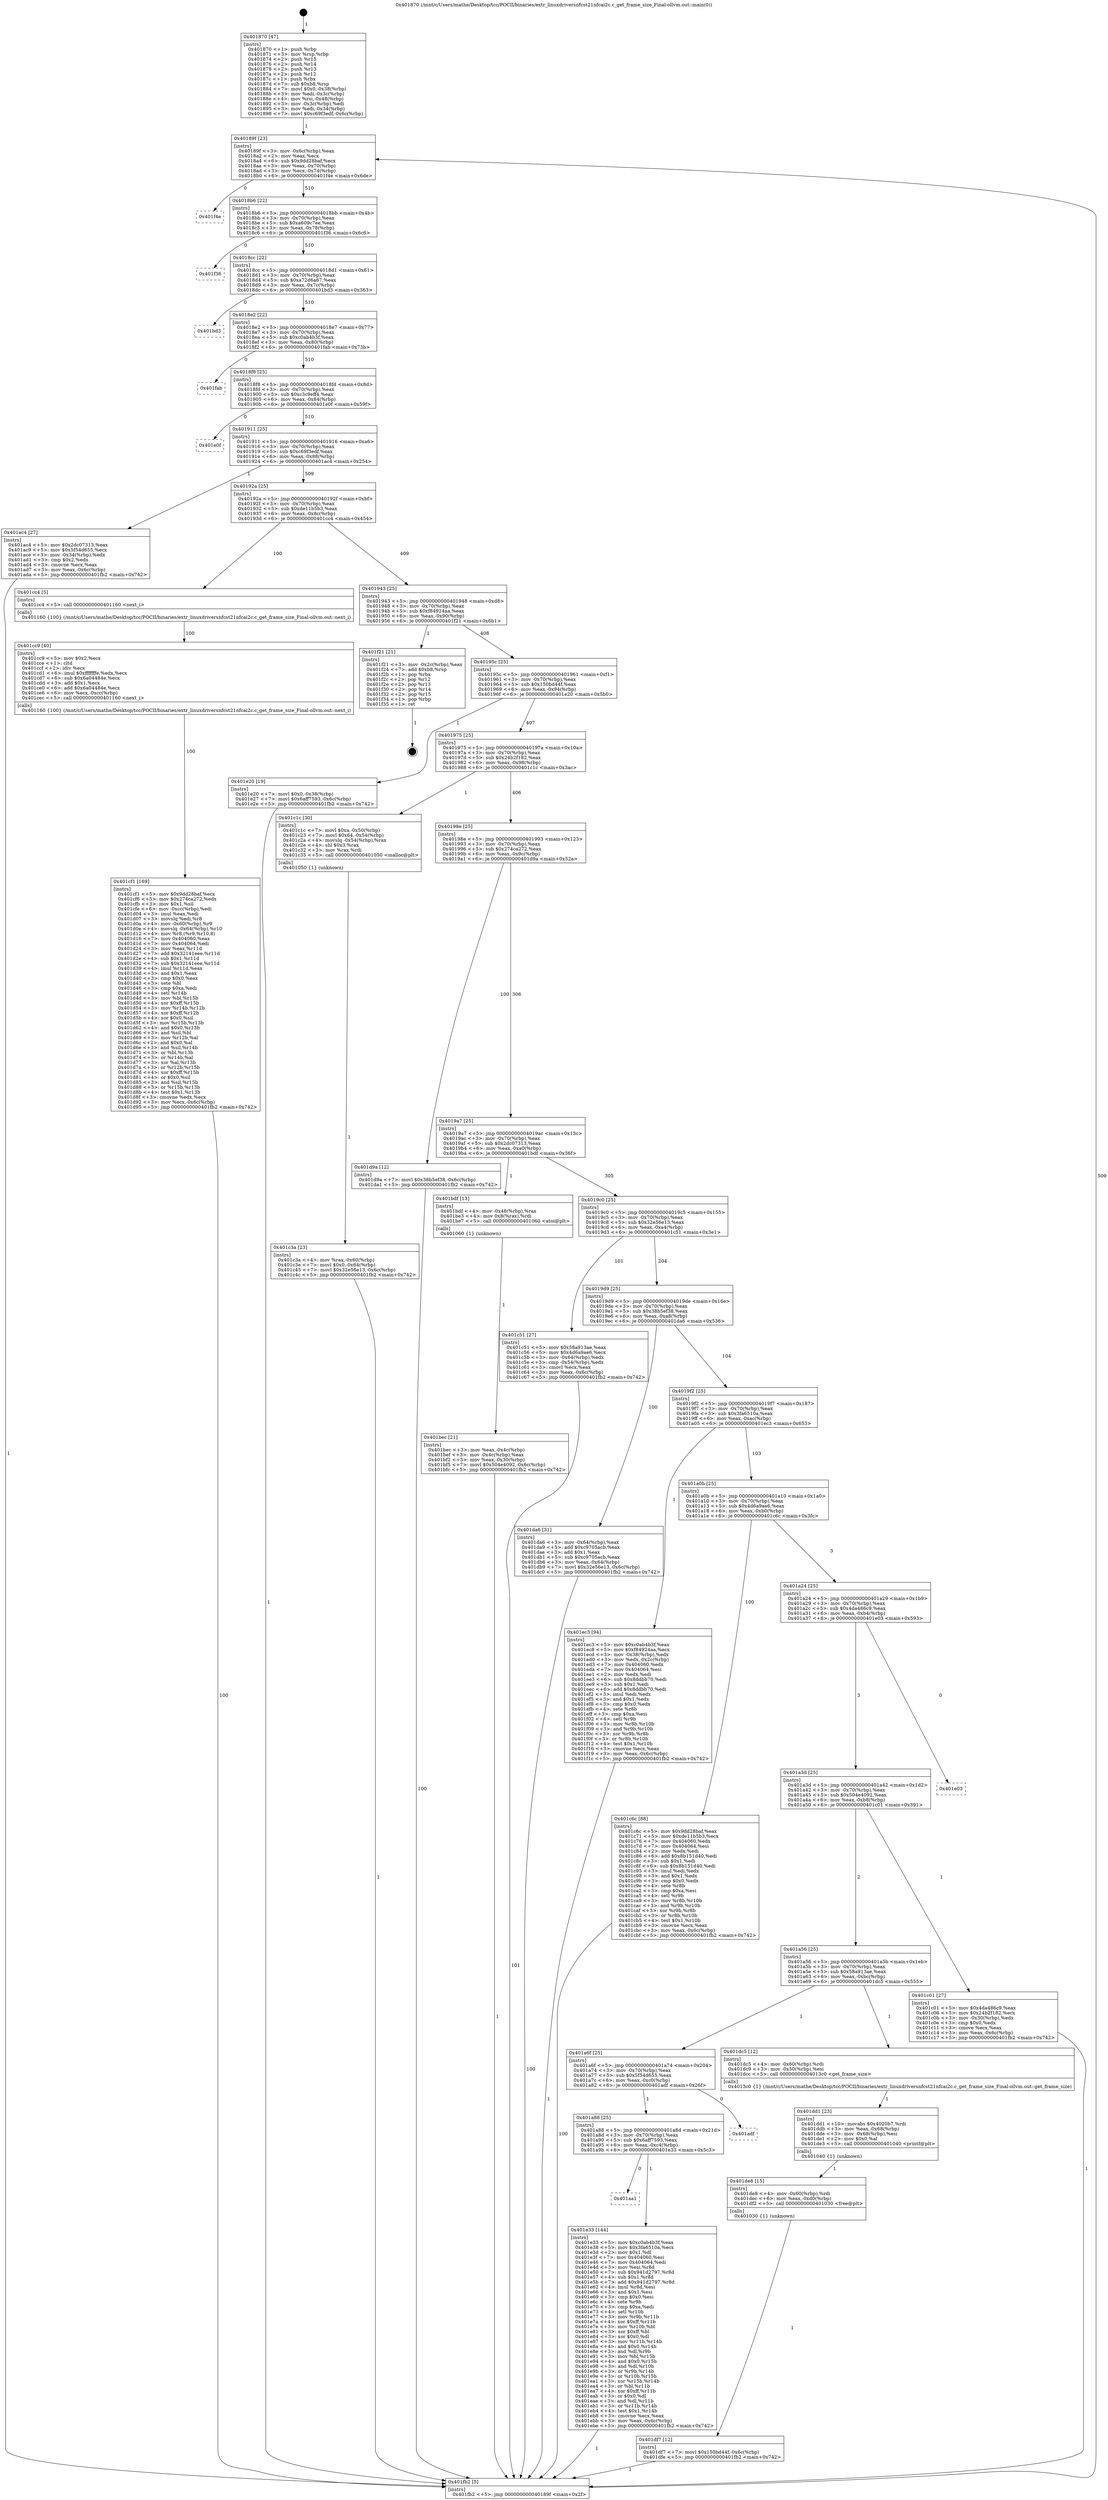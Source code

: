 digraph "0x401870" {
  label = "0x401870 (/mnt/c/Users/mathe/Desktop/tcc/POCII/binaries/extr_linuxdriversnfcst21nfcai2c.c_get_frame_size_Final-ollvm.out::main(0))"
  labelloc = "t"
  node[shape=record]

  Entry [label="",width=0.3,height=0.3,shape=circle,fillcolor=black,style=filled]
  "0x40189f" [label="{
     0x40189f [23]\l
     | [instrs]\l
     &nbsp;&nbsp;0x40189f \<+3\>: mov -0x6c(%rbp),%eax\l
     &nbsp;&nbsp;0x4018a2 \<+2\>: mov %eax,%ecx\l
     &nbsp;&nbsp;0x4018a4 \<+6\>: sub $0x9dd28baf,%ecx\l
     &nbsp;&nbsp;0x4018aa \<+3\>: mov %eax,-0x70(%rbp)\l
     &nbsp;&nbsp;0x4018ad \<+3\>: mov %ecx,-0x74(%rbp)\l
     &nbsp;&nbsp;0x4018b0 \<+6\>: je 0000000000401f4e \<main+0x6de\>\l
  }"]
  "0x401f4e" [label="{
     0x401f4e\l
  }", style=dashed]
  "0x4018b6" [label="{
     0x4018b6 [22]\l
     | [instrs]\l
     &nbsp;&nbsp;0x4018b6 \<+5\>: jmp 00000000004018bb \<main+0x4b\>\l
     &nbsp;&nbsp;0x4018bb \<+3\>: mov -0x70(%rbp),%eax\l
     &nbsp;&nbsp;0x4018be \<+5\>: sub $0xa609c7ee,%eax\l
     &nbsp;&nbsp;0x4018c3 \<+3\>: mov %eax,-0x78(%rbp)\l
     &nbsp;&nbsp;0x4018c6 \<+6\>: je 0000000000401f36 \<main+0x6c6\>\l
  }"]
  Exit [label="",width=0.3,height=0.3,shape=circle,fillcolor=black,style=filled,peripheries=2]
  "0x401f36" [label="{
     0x401f36\l
  }", style=dashed]
  "0x4018cc" [label="{
     0x4018cc [22]\l
     | [instrs]\l
     &nbsp;&nbsp;0x4018cc \<+5\>: jmp 00000000004018d1 \<main+0x61\>\l
     &nbsp;&nbsp;0x4018d1 \<+3\>: mov -0x70(%rbp),%eax\l
     &nbsp;&nbsp;0x4018d4 \<+5\>: sub $0xa72d6a67,%eax\l
     &nbsp;&nbsp;0x4018d9 \<+3\>: mov %eax,-0x7c(%rbp)\l
     &nbsp;&nbsp;0x4018dc \<+6\>: je 0000000000401bd3 \<main+0x363\>\l
  }"]
  "0x401aa1" [label="{
     0x401aa1\l
  }", style=dashed]
  "0x401bd3" [label="{
     0x401bd3\l
  }", style=dashed]
  "0x4018e2" [label="{
     0x4018e2 [22]\l
     | [instrs]\l
     &nbsp;&nbsp;0x4018e2 \<+5\>: jmp 00000000004018e7 \<main+0x77\>\l
     &nbsp;&nbsp;0x4018e7 \<+3\>: mov -0x70(%rbp),%eax\l
     &nbsp;&nbsp;0x4018ea \<+5\>: sub $0xc0ab4b3f,%eax\l
     &nbsp;&nbsp;0x4018ef \<+3\>: mov %eax,-0x80(%rbp)\l
     &nbsp;&nbsp;0x4018f2 \<+6\>: je 0000000000401fab \<main+0x73b\>\l
  }"]
  "0x401e33" [label="{
     0x401e33 [144]\l
     | [instrs]\l
     &nbsp;&nbsp;0x401e33 \<+5\>: mov $0xc0ab4b3f,%eax\l
     &nbsp;&nbsp;0x401e38 \<+5\>: mov $0x3fa6510a,%ecx\l
     &nbsp;&nbsp;0x401e3d \<+2\>: mov $0x1,%dl\l
     &nbsp;&nbsp;0x401e3f \<+7\>: mov 0x404060,%esi\l
     &nbsp;&nbsp;0x401e46 \<+7\>: mov 0x404064,%edi\l
     &nbsp;&nbsp;0x401e4d \<+3\>: mov %esi,%r8d\l
     &nbsp;&nbsp;0x401e50 \<+7\>: sub $0x941d2797,%r8d\l
     &nbsp;&nbsp;0x401e57 \<+4\>: sub $0x1,%r8d\l
     &nbsp;&nbsp;0x401e5b \<+7\>: add $0x941d2797,%r8d\l
     &nbsp;&nbsp;0x401e62 \<+4\>: imul %r8d,%esi\l
     &nbsp;&nbsp;0x401e66 \<+3\>: and $0x1,%esi\l
     &nbsp;&nbsp;0x401e69 \<+3\>: cmp $0x0,%esi\l
     &nbsp;&nbsp;0x401e6c \<+4\>: sete %r9b\l
     &nbsp;&nbsp;0x401e70 \<+3\>: cmp $0xa,%edi\l
     &nbsp;&nbsp;0x401e73 \<+4\>: setl %r10b\l
     &nbsp;&nbsp;0x401e77 \<+3\>: mov %r9b,%r11b\l
     &nbsp;&nbsp;0x401e7a \<+4\>: xor $0xff,%r11b\l
     &nbsp;&nbsp;0x401e7e \<+3\>: mov %r10b,%bl\l
     &nbsp;&nbsp;0x401e81 \<+3\>: xor $0xff,%bl\l
     &nbsp;&nbsp;0x401e84 \<+3\>: xor $0x0,%dl\l
     &nbsp;&nbsp;0x401e87 \<+3\>: mov %r11b,%r14b\l
     &nbsp;&nbsp;0x401e8a \<+4\>: and $0x0,%r14b\l
     &nbsp;&nbsp;0x401e8e \<+3\>: and %dl,%r9b\l
     &nbsp;&nbsp;0x401e91 \<+3\>: mov %bl,%r15b\l
     &nbsp;&nbsp;0x401e94 \<+4\>: and $0x0,%r15b\l
     &nbsp;&nbsp;0x401e98 \<+3\>: and %dl,%r10b\l
     &nbsp;&nbsp;0x401e9b \<+3\>: or %r9b,%r14b\l
     &nbsp;&nbsp;0x401e9e \<+3\>: or %r10b,%r15b\l
     &nbsp;&nbsp;0x401ea1 \<+3\>: xor %r15b,%r14b\l
     &nbsp;&nbsp;0x401ea4 \<+3\>: or %bl,%r11b\l
     &nbsp;&nbsp;0x401ea7 \<+4\>: xor $0xff,%r11b\l
     &nbsp;&nbsp;0x401eab \<+3\>: or $0x0,%dl\l
     &nbsp;&nbsp;0x401eae \<+3\>: and %dl,%r11b\l
     &nbsp;&nbsp;0x401eb1 \<+3\>: or %r11b,%r14b\l
     &nbsp;&nbsp;0x401eb4 \<+4\>: test $0x1,%r14b\l
     &nbsp;&nbsp;0x401eb8 \<+3\>: cmovne %ecx,%eax\l
     &nbsp;&nbsp;0x401ebb \<+3\>: mov %eax,-0x6c(%rbp)\l
     &nbsp;&nbsp;0x401ebe \<+5\>: jmp 0000000000401fb2 \<main+0x742\>\l
  }"]
  "0x401fab" [label="{
     0x401fab\l
  }", style=dashed]
  "0x4018f8" [label="{
     0x4018f8 [25]\l
     | [instrs]\l
     &nbsp;&nbsp;0x4018f8 \<+5\>: jmp 00000000004018fd \<main+0x8d\>\l
     &nbsp;&nbsp;0x4018fd \<+3\>: mov -0x70(%rbp),%eax\l
     &nbsp;&nbsp;0x401900 \<+5\>: sub $0xc3c9eff4,%eax\l
     &nbsp;&nbsp;0x401905 \<+6\>: mov %eax,-0x84(%rbp)\l
     &nbsp;&nbsp;0x40190b \<+6\>: je 0000000000401e0f \<main+0x59f\>\l
  }"]
  "0x401a88" [label="{
     0x401a88 [25]\l
     | [instrs]\l
     &nbsp;&nbsp;0x401a88 \<+5\>: jmp 0000000000401a8d \<main+0x21d\>\l
     &nbsp;&nbsp;0x401a8d \<+3\>: mov -0x70(%rbp),%eax\l
     &nbsp;&nbsp;0x401a90 \<+5\>: sub $0x6aff7593,%eax\l
     &nbsp;&nbsp;0x401a95 \<+6\>: mov %eax,-0xc4(%rbp)\l
     &nbsp;&nbsp;0x401a9b \<+6\>: je 0000000000401e33 \<main+0x5c3\>\l
  }"]
  "0x401e0f" [label="{
     0x401e0f\l
  }", style=dashed]
  "0x401911" [label="{
     0x401911 [25]\l
     | [instrs]\l
     &nbsp;&nbsp;0x401911 \<+5\>: jmp 0000000000401916 \<main+0xa6\>\l
     &nbsp;&nbsp;0x401916 \<+3\>: mov -0x70(%rbp),%eax\l
     &nbsp;&nbsp;0x401919 \<+5\>: sub $0xc69f3edf,%eax\l
     &nbsp;&nbsp;0x40191e \<+6\>: mov %eax,-0x88(%rbp)\l
     &nbsp;&nbsp;0x401924 \<+6\>: je 0000000000401ac4 \<main+0x254\>\l
  }"]
  "0x401adf" [label="{
     0x401adf\l
  }", style=dashed]
  "0x401ac4" [label="{
     0x401ac4 [27]\l
     | [instrs]\l
     &nbsp;&nbsp;0x401ac4 \<+5\>: mov $0x2dc07313,%eax\l
     &nbsp;&nbsp;0x401ac9 \<+5\>: mov $0x5f54d655,%ecx\l
     &nbsp;&nbsp;0x401ace \<+3\>: mov -0x34(%rbp),%edx\l
     &nbsp;&nbsp;0x401ad1 \<+3\>: cmp $0x2,%edx\l
     &nbsp;&nbsp;0x401ad4 \<+3\>: cmovne %ecx,%eax\l
     &nbsp;&nbsp;0x401ad7 \<+3\>: mov %eax,-0x6c(%rbp)\l
     &nbsp;&nbsp;0x401ada \<+5\>: jmp 0000000000401fb2 \<main+0x742\>\l
  }"]
  "0x40192a" [label="{
     0x40192a [25]\l
     | [instrs]\l
     &nbsp;&nbsp;0x40192a \<+5\>: jmp 000000000040192f \<main+0xbf\>\l
     &nbsp;&nbsp;0x40192f \<+3\>: mov -0x70(%rbp),%eax\l
     &nbsp;&nbsp;0x401932 \<+5\>: sub $0xde11b5b3,%eax\l
     &nbsp;&nbsp;0x401937 \<+6\>: mov %eax,-0x8c(%rbp)\l
     &nbsp;&nbsp;0x40193d \<+6\>: je 0000000000401cc4 \<main+0x454\>\l
  }"]
  "0x401fb2" [label="{
     0x401fb2 [5]\l
     | [instrs]\l
     &nbsp;&nbsp;0x401fb2 \<+5\>: jmp 000000000040189f \<main+0x2f\>\l
  }"]
  "0x401870" [label="{
     0x401870 [47]\l
     | [instrs]\l
     &nbsp;&nbsp;0x401870 \<+1\>: push %rbp\l
     &nbsp;&nbsp;0x401871 \<+3\>: mov %rsp,%rbp\l
     &nbsp;&nbsp;0x401874 \<+2\>: push %r15\l
     &nbsp;&nbsp;0x401876 \<+2\>: push %r14\l
     &nbsp;&nbsp;0x401878 \<+2\>: push %r13\l
     &nbsp;&nbsp;0x40187a \<+2\>: push %r12\l
     &nbsp;&nbsp;0x40187c \<+1\>: push %rbx\l
     &nbsp;&nbsp;0x40187d \<+7\>: sub $0xb8,%rsp\l
     &nbsp;&nbsp;0x401884 \<+7\>: movl $0x0,-0x38(%rbp)\l
     &nbsp;&nbsp;0x40188b \<+3\>: mov %edi,-0x3c(%rbp)\l
     &nbsp;&nbsp;0x40188e \<+4\>: mov %rsi,-0x48(%rbp)\l
     &nbsp;&nbsp;0x401892 \<+3\>: mov -0x3c(%rbp),%edi\l
     &nbsp;&nbsp;0x401895 \<+3\>: mov %edi,-0x34(%rbp)\l
     &nbsp;&nbsp;0x401898 \<+7\>: movl $0xc69f3edf,-0x6c(%rbp)\l
  }"]
  "0x401df7" [label="{
     0x401df7 [12]\l
     | [instrs]\l
     &nbsp;&nbsp;0x401df7 \<+7\>: movl $0x150bd44f,-0x6c(%rbp)\l
     &nbsp;&nbsp;0x401dfe \<+5\>: jmp 0000000000401fb2 \<main+0x742\>\l
  }"]
  "0x401cc4" [label="{
     0x401cc4 [5]\l
     | [instrs]\l
     &nbsp;&nbsp;0x401cc4 \<+5\>: call 0000000000401160 \<next_i\>\l
     | [calls]\l
     &nbsp;&nbsp;0x401160 \{100\} (/mnt/c/Users/mathe/Desktop/tcc/POCII/binaries/extr_linuxdriversnfcst21nfcai2c.c_get_frame_size_Final-ollvm.out::next_i)\l
  }"]
  "0x401943" [label="{
     0x401943 [25]\l
     | [instrs]\l
     &nbsp;&nbsp;0x401943 \<+5\>: jmp 0000000000401948 \<main+0xd8\>\l
     &nbsp;&nbsp;0x401948 \<+3\>: mov -0x70(%rbp),%eax\l
     &nbsp;&nbsp;0x40194b \<+5\>: sub $0xf84924aa,%eax\l
     &nbsp;&nbsp;0x401950 \<+6\>: mov %eax,-0x90(%rbp)\l
     &nbsp;&nbsp;0x401956 \<+6\>: je 0000000000401f21 \<main+0x6b1\>\l
  }"]
  "0x401de8" [label="{
     0x401de8 [15]\l
     | [instrs]\l
     &nbsp;&nbsp;0x401de8 \<+4\>: mov -0x60(%rbp),%rdi\l
     &nbsp;&nbsp;0x401dec \<+6\>: mov %eax,-0xd0(%rbp)\l
     &nbsp;&nbsp;0x401df2 \<+5\>: call 0000000000401030 \<free@plt\>\l
     | [calls]\l
     &nbsp;&nbsp;0x401030 \{1\} (unknown)\l
  }"]
  "0x401f21" [label="{
     0x401f21 [21]\l
     | [instrs]\l
     &nbsp;&nbsp;0x401f21 \<+3\>: mov -0x2c(%rbp),%eax\l
     &nbsp;&nbsp;0x401f24 \<+7\>: add $0xb8,%rsp\l
     &nbsp;&nbsp;0x401f2b \<+1\>: pop %rbx\l
     &nbsp;&nbsp;0x401f2c \<+2\>: pop %r12\l
     &nbsp;&nbsp;0x401f2e \<+2\>: pop %r13\l
     &nbsp;&nbsp;0x401f30 \<+2\>: pop %r14\l
     &nbsp;&nbsp;0x401f32 \<+2\>: pop %r15\l
     &nbsp;&nbsp;0x401f34 \<+1\>: pop %rbp\l
     &nbsp;&nbsp;0x401f35 \<+1\>: ret\l
  }"]
  "0x40195c" [label="{
     0x40195c [25]\l
     | [instrs]\l
     &nbsp;&nbsp;0x40195c \<+5\>: jmp 0000000000401961 \<main+0xf1\>\l
     &nbsp;&nbsp;0x401961 \<+3\>: mov -0x70(%rbp),%eax\l
     &nbsp;&nbsp;0x401964 \<+5\>: sub $0x150bd44f,%eax\l
     &nbsp;&nbsp;0x401969 \<+6\>: mov %eax,-0x94(%rbp)\l
     &nbsp;&nbsp;0x40196f \<+6\>: je 0000000000401e20 \<main+0x5b0\>\l
  }"]
  "0x401dd1" [label="{
     0x401dd1 [23]\l
     | [instrs]\l
     &nbsp;&nbsp;0x401dd1 \<+10\>: movabs $0x4020b7,%rdi\l
     &nbsp;&nbsp;0x401ddb \<+3\>: mov %eax,-0x68(%rbp)\l
     &nbsp;&nbsp;0x401dde \<+3\>: mov -0x68(%rbp),%esi\l
     &nbsp;&nbsp;0x401de1 \<+2\>: mov $0x0,%al\l
     &nbsp;&nbsp;0x401de3 \<+5\>: call 0000000000401040 \<printf@plt\>\l
     | [calls]\l
     &nbsp;&nbsp;0x401040 \{1\} (unknown)\l
  }"]
  "0x401e20" [label="{
     0x401e20 [19]\l
     | [instrs]\l
     &nbsp;&nbsp;0x401e20 \<+7\>: movl $0x0,-0x38(%rbp)\l
     &nbsp;&nbsp;0x401e27 \<+7\>: movl $0x6aff7593,-0x6c(%rbp)\l
     &nbsp;&nbsp;0x401e2e \<+5\>: jmp 0000000000401fb2 \<main+0x742\>\l
  }"]
  "0x401975" [label="{
     0x401975 [25]\l
     | [instrs]\l
     &nbsp;&nbsp;0x401975 \<+5\>: jmp 000000000040197a \<main+0x10a\>\l
     &nbsp;&nbsp;0x40197a \<+3\>: mov -0x70(%rbp),%eax\l
     &nbsp;&nbsp;0x40197d \<+5\>: sub $0x24b2f182,%eax\l
     &nbsp;&nbsp;0x401982 \<+6\>: mov %eax,-0x98(%rbp)\l
     &nbsp;&nbsp;0x401988 \<+6\>: je 0000000000401c1c \<main+0x3ac\>\l
  }"]
  "0x401a6f" [label="{
     0x401a6f [25]\l
     | [instrs]\l
     &nbsp;&nbsp;0x401a6f \<+5\>: jmp 0000000000401a74 \<main+0x204\>\l
     &nbsp;&nbsp;0x401a74 \<+3\>: mov -0x70(%rbp),%eax\l
     &nbsp;&nbsp;0x401a77 \<+5\>: sub $0x5f54d655,%eax\l
     &nbsp;&nbsp;0x401a7c \<+6\>: mov %eax,-0xc0(%rbp)\l
     &nbsp;&nbsp;0x401a82 \<+6\>: je 0000000000401adf \<main+0x26f\>\l
  }"]
  "0x401c1c" [label="{
     0x401c1c [30]\l
     | [instrs]\l
     &nbsp;&nbsp;0x401c1c \<+7\>: movl $0xa,-0x50(%rbp)\l
     &nbsp;&nbsp;0x401c23 \<+7\>: movl $0x64,-0x54(%rbp)\l
     &nbsp;&nbsp;0x401c2a \<+4\>: movslq -0x54(%rbp),%rax\l
     &nbsp;&nbsp;0x401c2e \<+4\>: shl $0x3,%rax\l
     &nbsp;&nbsp;0x401c32 \<+3\>: mov %rax,%rdi\l
     &nbsp;&nbsp;0x401c35 \<+5\>: call 0000000000401050 \<malloc@plt\>\l
     | [calls]\l
     &nbsp;&nbsp;0x401050 \{1\} (unknown)\l
  }"]
  "0x40198e" [label="{
     0x40198e [25]\l
     | [instrs]\l
     &nbsp;&nbsp;0x40198e \<+5\>: jmp 0000000000401993 \<main+0x123\>\l
     &nbsp;&nbsp;0x401993 \<+3\>: mov -0x70(%rbp),%eax\l
     &nbsp;&nbsp;0x401996 \<+5\>: sub $0x274ca272,%eax\l
     &nbsp;&nbsp;0x40199b \<+6\>: mov %eax,-0x9c(%rbp)\l
     &nbsp;&nbsp;0x4019a1 \<+6\>: je 0000000000401d9a \<main+0x52a\>\l
  }"]
  "0x401dc5" [label="{
     0x401dc5 [12]\l
     | [instrs]\l
     &nbsp;&nbsp;0x401dc5 \<+4\>: mov -0x60(%rbp),%rdi\l
     &nbsp;&nbsp;0x401dc9 \<+3\>: mov -0x50(%rbp),%esi\l
     &nbsp;&nbsp;0x401dcc \<+5\>: call 00000000004013c0 \<get_frame_size\>\l
     | [calls]\l
     &nbsp;&nbsp;0x4013c0 \{1\} (/mnt/c/Users/mathe/Desktop/tcc/POCII/binaries/extr_linuxdriversnfcst21nfcai2c.c_get_frame_size_Final-ollvm.out::get_frame_size)\l
  }"]
  "0x401d9a" [label="{
     0x401d9a [12]\l
     | [instrs]\l
     &nbsp;&nbsp;0x401d9a \<+7\>: movl $0x38b5ef38,-0x6c(%rbp)\l
     &nbsp;&nbsp;0x401da1 \<+5\>: jmp 0000000000401fb2 \<main+0x742\>\l
  }"]
  "0x4019a7" [label="{
     0x4019a7 [25]\l
     | [instrs]\l
     &nbsp;&nbsp;0x4019a7 \<+5\>: jmp 00000000004019ac \<main+0x13c\>\l
     &nbsp;&nbsp;0x4019ac \<+3\>: mov -0x70(%rbp),%eax\l
     &nbsp;&nbsp;0x4019af \<+5\>: sub $0x2dc07313,%eax\l
     &nbsp;&nbsp;0x4019b4 \<+6\>: mov %eax,-0xa0(%rbp)\l
     &nbsp;&nbsp;0x4019ba \<+6\>: je 0000000000401bdf \<main+0x36f\>\l
  }"]
  "0x401cf1" [label="{
     0x401cf1 [169]\l
     | [instrs]\l
     &nbsp;&nbsp;0x401cf1 \<+5\>: mov $0x9dd28baf,%ecx\l
     &nbsp;&nbsp;0x401cf6 \<+5\>: mov $0x274ca272,%edx\l
     &nbsp;&nbsp;0x401cfb \<+3\>: mov $0x1,%sil\l
     &nbsp;&nbsp;0x401cfe \<+6\>: mov -0xcc(%rbp),%edi\l
     &nbsp;&nbsp;0x401d04 \<+3\>: imul %eax,%edi\l
     &nbsp;&nbsp;0x401d07 \<+3\>: movslq %edi,%r8\l
     &nbsp;&nbsp;0x401d0a \<+4\>: mov -0x60(%rbp),%r9\l
     &nbsp;&nbsp;0x401d0e \<+4\>: movslq -0x64(%rbp),%r10\l
     &nbsp;&nbsp;0x401d12 \<+4\>: mov %r8,(%r9,%r10,8)\l
     &nbsp;&nbsp;0x401d16 \<+7\>: mov 0x404060,%eax\l
     &nbsp;&nbsp;0x401d1d \<+7\>: mov 0x404064,%edi\l
     &nbsp;&nbsp;0x401d24 \<+3\>: mov %eax,%r11d\l
     &nbsp;&nbsp;0x401d27 \<+7\>: add $0x32141eee,%r11d\l
     &nbsp;&nbsp;0x401d2e \<+4\>: sub $0x1,%r11d\l
     &nbsp;&nbsp;0x401d32 \<+7\>: sub $0x32141eee,%r11d\l
     &nbsp;&nbsp;0x401d39 \<+4\>: imul %r11d,%eax\l
     &nbsp;&nbsp;0x401d3d \<+3\>: and $0x1,%eax\l
     &nbsp;&nbsp;0x401d40 \<+3\>: cmp $0x0,%eax\l
     &nbsp;&nbsp;0x401d43 \<+3\>: sete %bl\l
     &nbsp;&nbsp;0x401d46 \<+3\>: cmp $0xa,%edi\l
     &nbsp;&nbsp;0x401d49 \<+4\>: setl %r14b\l
     &nbsp;&nbsp;0x401d4d \<+3\>: mov %bl,%r15b\l
     &nbsp;&nbsp;0x401d50 \<+4\>: xor $0xff,%r15b\l
     &nbsp;&nbsp;0x401d54 \<+3\>: mov %r14b,%r12b\l
     &nbsp;&nbsp;0x401d57 \<+4\>: xor $0xff,%r12b\l
     &nbsp;&nbsp;0x401d5b \<+4\>: xor $0x0,%sil\l
     &nbsp;&nbsp;0x401d5f \<+3\>: mov %r15b,%r13b\l
     &nbsp;&nbsp;0x401d62 \<+4\>: and $0x0,%r13b\l
     &nbsp;&nbsp;0x401d66 \<+3\>: and %sil,%bl\l
     &nbsp;&nbsp;0x401d69 \<+3\>: mov %r12b,%al\l
     &nbsp;&nbsp;0x401d6c \<+2\>: and $0x0,%al\l
     &nbsp;&nbsp;0x401d6e \<+3\>: and %sil,%r14b\l
     &nbsp;&nbsp;0x401d71 \<+3\>: or %bl,%r13b\l
     &nbsp;&nbsp;0x401d74 \<+3\>: or %r14b,%al\l
     &nbsp;&nbsp;0x401d77 \<+3\>: xor %al,%r13b\l
     &nbsp;&nbsp;0x401d7a \<+3\>: or %r12b,%r15b\l
     &nbsp;&nbsp;0x401d7d \<+4\>: xor $0xff,%r15b\l
     &nbsp;&nbsp;0x401d81 \<+4\>: or $0x0,%sil\l
     &nbsp;&nbsp;0x401d85 \<+3\>: and %sil,%r15b\l
     &nbsp;&nbsp;0x401d88 \<+3\>: or %r15b,%r13b\l
     &nbsp;&nbsp;0x401d8b \<+4\>: test $0x1,%r13b\l
     &nbsp;&nbsp;0x401d8f \<+3\>: cmovne %edx,%ecx\l
     &nbsp;&nbsp;0x401d92 \<+3\>: mov %ecx,-0x6c(%rbp)\l
     &nbsp;&nbsp;0x401d95 \<+5\>: jmp 0000000000401fb2 \<main+0x742\>\l
  }"]
  "0x401bdf" [label="{
     0x401bdf [13]\l
     | [instrs]\l
     &nbsp;&nbsp;0x401bdf \<+4\>: mov -0x48(%rbp),%rax\l
     &nbsp;&nbsp;0x401be3 \<+4\>: mov 0x8(%rax),%rdi\l
     &nbsp;&nbsp;0x401be7 \<+5\>: call 0000000000401060 \<atoi@plt\>\l
     | [calls]\l
     &nbsp;&nbsp;0x401060 \{1\} (unknown)\l
  }"]
  "0x4019c0" [label="{
     0x4019c0 [25]\l
     | [instrs]\l
     &nbsp;&nbsp;0x4019c0 \<+5\>: jmp 00000000004019c5 \<main+0x155\>\l
     &nbsp;&nbsp;0x4019c5 \<+3\>: mov -0x70(%rbp),%eax\l
     &nbsp;&nbsp;0x4019c8 \<+5\>: sub $0x32e56e13,%eax\l
     &nbsp;&nbsp;0x4019cd \<+6\>: mov %eax,-0xa4(%rbp)\l
     &nbsp;&nbsp;0x4019d3 \<+6\>: je 0000000000401c51 \<main+0x3e1\>\l
  }"]
  "0x401bec" [label="{
     0x401bec [21]\l
     | [instrs]\l
     &nbsp;&nbsp;0x401bec \<+3\>: mov %eax,-0x4c(%rbp)\l
     &nbsp;&nbsp;0x401bef \<+3\>: mov -0x4c(%rbp),%eax\l
     &nbsp;&nbsp;0x401bf2 \<+3\>: mov %eax,-0x30(%rbp)\l
     &nbsp;&nbsp;0x401bf5 \<+7\>: movl $0x504e4092,-0x6c(%rbp)\l
     &nbsp;&nbsp;0x401bfc \<+5\>: jmp 0000000000401fb2 \<main+0x742\>\l
  }"]
  "0x401cc9" [label="{
     0x401cc9 [40]\l
     | [instrs]\l
     &nbsp;&nbsp;0x401cc9 \<+5\>: mov $0x2,%ecx\l
     &nbsp;&nbsp;0x401cce \<+1\>: cltd\l
     &nbsp;&nbsp;0x401ccf \<+2\>: idiv %ecx\l
     &nbsp;&nbsp;0x401cd1 \<+6\>: imul $0xfffffffe,%edx,%ecx\l
     &nbsp;&nbsp;0x401cd7 \<+6\>: sub $0x6a04484e,%ecx\l
     &nbsp;&nbsp;0x401cdd \<+3\>: add $0x1,%ecx\l
     &nbsp;&nbsp;0x401ce0 \<+6\>: add $0x6a04484e,%ecx\l
     &nbsp;&nbsp;0x401ce6 \<+6\>: mov %ecx,-0xcc(%rbp)\l
     &nbsp;&nbsp;0x401cec \<+5\>: call 0000000000401160 \<next_i\>\l
     | [calls]\l
     &nbsp;&nbsp;0x401160 \{100\} (/mnt/c/Users/mathe/Desktop/tcc/POCII/binaries/extr_linuxdriversnfcst21nfcai2c.c_get_frame_size_Final-ollvm.out::next_i)\l
  }"]
  "0x401c51" [label="{
     0x401c51 [27]\l
     | [instrs]\l
     &nbsp;&nbsp;0x401c51 \<+5\>: mov $0x58a913ae,%eax\l
     &nbsp;&nbsp;0x401c56 \<+5\>: mov $0x4d6a9ae6,%ecx\l
     &nbsp;&nbsp;0x401c5b \<+3\>: mov -0x64(%rbp),%edx\l
     &nbsp;&nbsp;0x401c5e \<+3\>: cmp -0x54(%rbp),%edx\l
     &nbsp;&nbsp;0x401c61 \<+3\>: cmovl %ecx,%eax\l
     &nbsp;&nbsp;0x401c64 \<+3\>: mov %eax,-0x6c(%rbp)\l
     &nbsp;&nbsp;0x401c67 \<+5\>: jmp 0000000000401fb2 \<main+0x742\>\l
  }"]
  "0x4019d9" [label="{
     0x4019d9 [25]\l
     | [instrs]\l
     &nbsp;&nbsp;0x4019d9 \<+5\>: jmp 00000000004019de \<main+0x16e\>\l
     &nbsp;&nbsp;0x4019de \<+3\>: mov -0x70(%rbp),%eax\l
     &nbsp;&nbsp;0x4019e1 \<+5\>: sub $0x38b5ef38,%eax\l
     &nbsp;&nbsp;0x4019e6 \<+6\>: mov %eax,-0xa8(%rbp)\l
     &nbsp;&nbsp;0x4019ec \<+6\>: je 0000000000401da6 \<main+0x536\>\l
  }"]
  "0x401c3a" [label="{
     0x401c3a [23]\l
     | [instrs]\l
     &nbsp;&nbsp;0x401c3a \<+4\>: mov %rax,-0x60(%rbp)\l
     &nbsp;&nbsp;0x401c3e \<+7\>: movl $0x0,-0x64(%rbp)\l
     &nbsp;&nbsp;0x401c45 \<+7\>: movl $0x32e56e13,-0x6c(%rbp)\l
     &nbsp;&nbsp;0x401c4c \<+5\>: jmp 0000000000401fb2 \<main+0x742\>\l
  }"]
  "0x401da6" [label="{
     0x401da6 [31]\l
     | [instrs]\l
     &nbsp;&nbsp;0x401da6 \<+3\>: mov -0x64(%rbp),%eax\l
     &nbsp;&nbsp;0x401da9 \<+5\>: add $0xc9705acb,%eax\l
     &nbsp;&nbsp;0x401dae \<+3\>: add $0x1,%eax\l
     &nbsp;&nbsp;0x401db1 \<+5\>: sub $0xc9705acb,%eax\l
     &nbsp;&nbsp;0x401db6 \<+3\>: mov %eax,-0x64(%rbp)\l
     &nbsp;&nbsp;0x401db9 \<+7\>: movl $0x32e56e13,-0x6c(%rbp)\l
     &nbsp;&nbsp;0x401dc0 \<+5\>: jmp 0000000000401fb2 \<main+0x742\>\l
  }"]
  "0x4019f2" [label="{
     0x4019f2 [25]\l
     | [instrs]\l
     &nbsp;&nbsp;0x4019f2 \<+5\>: jmp 00000000004019f7 \<main+0x187\>\l
     &nbsp;&nbsp;0x4019f7 \<+3\>: mov -0x70(%rbp),%eax\l
     &nbsp;&nbsp;0x4019fa \<+5\>: sub $0x3fa6510a,%eax\l
     &nbsp;&nbsp;0x4019ff \<+6\>: mov %eax,-0xac(%rbp)\l
     &nbsp;&nbsp;0x401a05 \<+6\>: je 0000000000401ec3 \<main+0x653\>\l
  }"]
  "0x401a56" [label="{
     0x401a56 [25]\l
     | [instrs]\l
     &nbsp;&nbsp;0x401a56 \<+5\>: jmp 0000000000401a5b \<main+0x1eb\>\l
     &nbsp;&nbsp;0x401a5b \<+3\>: mov -0x70(%rbp),%eax\l
     &nbsp;&nbsp;0x401a5e \<+5\>: sub $0x58a913ae,%eax\l
     &nbsp;&nbsp;0x401a63 \<+6\>: mov %eax,-0xbc(%rbp)\l
     &nbsp;&nbsp;0x401a69 \<+6\>: je 0000000000401dc5 \<main+0x555\>\l
  }"]
  "0x401ec3" [label="{
     0x401ec3 [94]\l
     | [instrs]\l
     &nbsp;&nbsp;0x401ec3 \<+5\>: mov $0xc0ab4b3f,%eax\l
     &nbsp;&nbsp;0x401ec8 \<+5\>: mov $0xf84924aa,%ecx\l
     &nbsp;&nbsp;0x401ecd \<+3\>: mov -0x38(%rbp),%edx\l
     &nbsp;&nbsp;0x401ed0 \<+3\>: mov %edx,-0x2c(%rbp)\l
     &nbsp;&nbsp;0x401ed3 \<+7\>: mov 0x404060,%edx\l
     &nbsp;&nbsp;0x401eda \<+7\>: mov 0x404064,%esi\l
     &nbsp;&nbsp;0x401ee1 \<+2\>: mov %edx,%edi\l
     &nbsp;&nbsp;0x401ee3 \<+6\>: sub $0x8ddbb70,%edi\l
     &nbsp;&nbsp;0x401ee9 \<+3\>: sub $0x1,%edi\l
     &nbsp;&nbsp;0x401eec \<+6\>: add $0x8ddbb70,%edi\l
     &nbsp;&nbsp;0x401ef2 \<+3\>: imul %edi,%edx\l
     &nbsp;&nbsp;0x401ef5 \<+3\>: and $0x1,%edx\l
     &nbsp;&nbsp;0x401ef8 \<+3\>: cmp $0x0,%edx\l
     &nbsp;&nbsp;0x401efb \<+4\>: sete %r8b\l
     &nbsp;&nbsp;0x401eff \<+3\>: cmp $0xa,%esi\l
     &nbsp;&nbsp;0x401f02 \<+4\>: setl %r9b\l
     &nbsp;&nbsp;0x401f06 \<+3\>: mov %r8b,%r10b\l
     &nbsp;&nbsp;0x401f09 \<+3\>: and %r9b,%r10b\l
     &nbsp;&nbsp;0x401f0c \<+3\>: xor %r9b,%r8b\l
     &nbsp;&nbsp;0x401f0f \<+3\>: or %r8b,%r10b\l
     &nbsp;&nbsp;0x401f12 \<+4\>: test $0x1,%r10b\l
     &nbsp;&nbsp;0x401f16 \<+3\>: cmovne %ecx,%eax\l
     &nbsp;&nbsp;0x401f19 \<+3\>: mov %eax,-0x6c(%rbp)\l
     &nbsp;&nbsp;0x401f1c \<+5\>: jmp 0000000000401fb2 \<main+0x742\>\l
  }"]
  "0x401a0b" [label="{
     0x401a0b [25]\l
     | [instrs]\l
     &nbsp;&nbsp;0x401a0b \<+5\>: jmp 0000000000401a10 \<main+0x1a0\>\l
     &nbsp;&nbsp;0x401a10 \<+3\>: mov -0x70(%rbp),%eax\l
     &nbsp;&nbsp;0x401a13 \<+5\>: sub $0x4d6a9ae6,%eax\l
     &nbsp;&nbsp;0x401a18 \<+6\>: mov %eax,-0xb0(%rbp)\l
     &nbsp;&nbsp;0x401a1e \<+6\>: je 0000000000401c6c \<main+0x3fc\>\l
  }"]
  "0x401c01" [label="{
     0x401c01 [27]\l
     | [instrs]\l
     &nbsp;&nbsp;0x401c01 \<+5\>: mov $0x4da486c9,%eax\l
     &nbsp;&nbsp;0x401c06 \<+5\>: mov $0x24b2f182,%ecx\l
     &nbsp;&nbsp;0x401c0b \<+3\>: mov -0x30(%rbp),%edx\l
     &nbsp;&nbsp;0x401c0e \<+3\>: cmp $0x0,%edx\l
     &nbsp;&nbsp;0x401c11 \<+3\>: cmove %ecx,%eax\l
     &nbsp;&nbsp;0x401c14 \<+3\>: mov %eax,-0x6c(%rbp)\l
     &nbsp;&nbsp;0x401c17 \<+5\>: jmp 0000000000401fb2 \<main+0x742\>\l
  }"]
  "0x401c6c" [label="{
     0x401c6c [88]\l
     | [instrs]\l
     &nbsp;&nbsp;0x401c6c \<+5\>: mov $0x9dd28baf,%eax\l
     &nbsp;&nbsp;0x401c71 \<+5\>: mov $0xde11b5b3,%ecx\l
     &nbsp;&nbsp;0x401c76 \<+7\>: mov 0x404060,%edx\l
     &nbsp;&nbsp;0x401c7d \<+7\>: mov 0x404064,%esi\l
     &nbsp;&nbsp;0x401c84 \<+2\>: mov %edx,%edi\l
     &nbsp;&nbsp;0x401c86 \<+6\>: add $0x8b151d40,%edi\l
     &nbsp;&nbsp;0x401c8c \<+3\>: sub $0x1,%edi\l
     &nbsp;&nbsp;0x401c8f \<+6\>: sub $0x8b151d40,%edi\l
     &nbsp;&nbsp;0x401c95 \<+3\>: imul %edi,%edx\l
     &nbsp;&nbsp;0x401c98 \<+3\>: and $0x1,%edx\l
     &nbsp;&nbsp;0x401c9b \<+3\>: cmp $0x0,%edx\l
     &nbsp;&nbsp;0x401c9e \<+4\>: sete %r8b\l
     &nbsp;&nbsp;0x401ca2 \<+3\>: cmp $0xa,%esi\l
     &nbsp;&nbsp;0x401ca5 \<+4\>: setl %r9b\l
     &nbsp;&nbsp;0x401ca9 \<+3\>: mov %r8b,%r10b\l
     &nbsp;&nbsp;0x401cac \<+3\>: and %r9b,%r10b\l
     &nbsp;&nbsp;0x401caf \<+3\>: xor %r9b,%r8b\l
     &nbsp;&nbsp;0x401cb2 \<+3\>: or %r8b,%r10b\l
     &nbsp;&nbsp;0x401cb5 \<+4\>: test $0x1,%r10b\l
     &nbsp;&nbsp;0x401cb9 \<+3\>: cmovne %ecx,%eax\l
     &nbsp;&nbsp;0x401cbc \<+3\>: mov %eax,-0x6c(%rbp)\l
     &nbsp;&nbsp;0x401cbf \<+5\>: jmp 0000000000401fb2 \<main+0x742\>\l
  }"]
  "0x401a24" [label="{
     0x401a24 [25]\l
     | [instrs]\l
     &nbsp;&nbsp;0x401a24 \<+5\>: jmp 0000000000401a29 \<main+0x1b9\>\l
     &nbsp;&nbsp;0x401a29 \<+3\>: mov -0x70(%rbp),%eax\l
     &nbsp;&nbsp;0x401a2c \<+5\>: sub $0x4da486c9,%eax\l
     &nbsp;&nbsp;0x401a31 \<+6\>: mov %eax,-0xb4(%rbp)\l
     &nbsp;&nbsp;0x401a37 \<+6\>: je 0000000000401e03 \<main+0x593\>\l
  }"]
  "0x401a3d" [label="{
     0x401a3d [25]\l
     | [instrs]\l
     &nbsp;&nbsp;0x401a3d \<+5\>: jmp 0000000000401a42 \<main+0x1d2\>\l
     &nbsp;&nbsp;0x401a42 \<+3\>: mov -0x70(%rbp),%eax\l
     &nbsp;&nbsp;0x401a45 \<+5\>: sub $0x504e4092,%eax\l
     &nbsp;&nbsp;0x401a4a \<+6\>: mov %eax,-0xb8(%rbp)\l
     &nbsp;&nbsp;0x401a50 \<+6\>: je 0000000000401c01 \<main+0x391\>\l
  }"]
  "0x401e03" [label="{
     0x401e03\l
  }", style=dashed]
  Entry -> "0x401870" [label=" 1"]
  "0x40189f" -> "0x401f4e" [label=" 0"]
  "0x40189f" -> "0x4018b6" [label=" 510"]
  "0x401f21" -> Exit [label=" 1"]
  "0x4018b6" -> "0x401f36" [label=" 0"]
  "0x4018b6" -> "0x4018cc" [label=" 510"]
  "0x401ec3" -> "0x401fb2" [label=" 1"]
  "0x4018cc" -> "0x401bd3" [label=" 0"]
  "0x4018cc" -> "0x4018e2" [label=" 510"]
  "0x401e33" -> "0x401fb2" [label=" 1"]
  "0x4018e2" -> "0x401fab" [label=" 0"]
  "0x4018e2" -> "0x4018f8" [label=" 510"]
  "0x401a88" -> "0x401aa1" [label=" 0"]
  "0x4018f8" -> "0x401e0f" [label=" 0"]
  "0x4018f8" -> "0x401911" [label=" 510"]
  "0x401a88" -> "0x401e33" [label=" 1"]
  "0x401911" -> "0x401ac4" [label=" 1"]
  "0x401911" -> "0x40192a" [label=" 509"]
  "0x401ac4" -> "0x401fb2" [label=" 1"]
  "0x401870" -> "0x40189f" [label=" 1"]
  "0x401fb2" -> "0x40189f" [label=" 509"]
  "0x401a6f" -> "0x401a88" [label=" 1"]
  "0x40192a" -> "0x401cc4" [label=" 100"]
  "0x40192a" -> "0x401943" [label=" 409"]
  "0x401a6f" -> "0x401adf" [label=" 0"]
  "0x401943" -> "0x401f21" [label=" 1"]
  "0x401943" -> "0x40195c" [label=" 408"]
  "0x401e20" -> "0x401fb2" [label=" 1"]
  "0x40195c" -> "0x401e20" [label=" 1"]
  "0x40195c" -> "0x401975" [label=" 407"]
  "0x401df7" -> "0x401fb2" [label=" 1"]
  "0x401975" -> "0x401c1c" [label=" 1"]
  "0x401975" -> "0x40198e" [label=" 406"]
  "0x401de8" -> "0x401df7" [label=" 1"]
  "0x40198e" -> "0x401d9a" [label=" 100"]
  "0x40198e" -> "0x4019a7" [label=" 306"]
  "0x401dd1" -> "0x401de8" [label=" 1"]
  "0x4019a7" -> "0x401bdf" [label=" 1"]
  "0x4019a7" -> "0x4019c0" [label=" 305"]
  "0x401bdf" -> "0x401bec" [label=" 1"]
  "0x401bec" -> "0x401fb2" [label=" 1"]
  "0x401a56" -> "0x401a6f" [label=" 1"]
  "0x4019c0" -> "0x401c51" [label=" 101"]
  "0x4019c0" -> "0x4019d9" [label=" 204"]
  "0x401a56" -> "0x401dc5" [label=" 1"]
  "0x4019d9" -> "0x401da6" [label=" 100"]
  "0x4019d9" -> "0x4019f2" [label=" 104"]
  "0x401dc5" -> "0x401dd1" [label=" 1"]
  "0x4019f2" -> "0x401ec3" [label=" 1"]
  "0x4019f2" -> "0x401a0b" [label=" 103"]
  "0x401da6" -> "0x401fb2" [label=" 100"]
  "0x401a0b" -> "0x401c6c" [label=" 100"]
  "0x401a0b" -> "0x401a24" [label=" 3"]
  "0x401d9a" -> "0x401fb2" [label=" 100"]
  "0x401a24" -> "0x401e03" [label=" 0"]
  "0x401a24" -> "0x401a3d" [label=" 3"]
  "0x401cf1" -> "0x401fb2" [label=" 100"]
  "0x401a3d" -> "0x401c01" [label=" 1"]
  "0x401a3d" -> "0x401a56" [label=" 2"]
  "0x401c01" -> "0x401fb2" [label=" 1"]
  "0x401c1c" -> "0x401c3a" [label=" 1"]
  "0x401c3a" -> "0x401fb2" [label=" 1"]
  "0x401c51" -> "0x401fb2" [label=" 101"]
  "0x401c6c" -> "0x401fb2" [label=" 100"]
  "0x401cc4" -> "0x401cc9" [label=" 100"]
  "0x401cc9" -> "0x401cf1" [label=" 100"]
}
